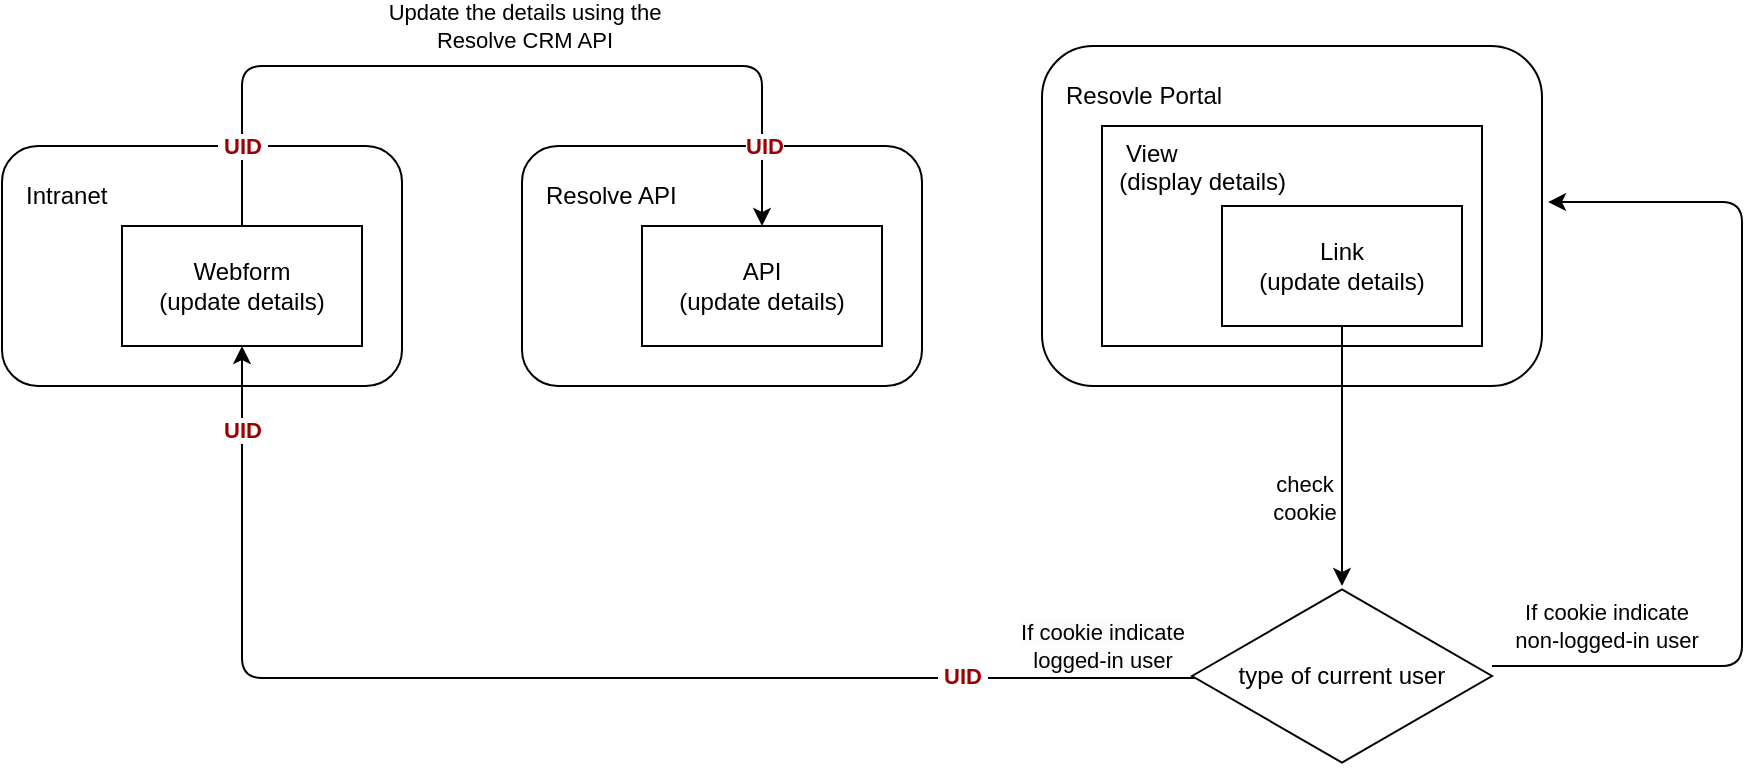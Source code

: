 <mxfile>
    <diagram id="j5Iltt6aX2gJKEkjgmRw" name="Page-1">
        <mxGraphModel dx="1146" dy="978" grid="1" gridSize="10" guides="1" tooltips="1" connect="1" arrows="1" fold="1" page="1" pageScale="1" pageWidth="850" pageHeight="1100" math="0" shadow="0">
            <root>
                <mxCell id="0"/>
                <mxCell id="1" parent="0"/>
                <mxCell id="2" value="&lt;p style=&quot;line-height: 100%;&quot;&gt;&amp;nbsp; &amp;nbsp;Intranet&amp;nbsp;&lt;/p&gt;" style="rounded=1;whiteSpace=wrap;html=1;align=left;labelPosition=center;verticalLabelPosition=middle;verticalAlign=top;" vertex="1" parent="1">
                    <mxGeometry x="200" y="260" width="200" height="120" as="geometry"/>
                </mxCell>
                <mxCell id="3" value="Webform&lt;br&gt;(update details)" style="rounded=0;whiteSpace=wrap;html=1;" vertex="1" parent="1">
                    <mxGeometry x="260" y="300" width="120" height="60" as="geometry"/>
                </mxCell>
                <mxCell id="4" value="&lt;p style=&quot;line-height: 100%;&quot;&gt;&amp;nbsp; &amp;nbsp;Resovle Portal&lt;/p&gt;" style="rounded=1;whiteSpace=wrap;html=1;align=left;labelPosition=center;verticalLabelPosition=middle;verticalAlign=top;" vertex="1" parent="1">
                    <mxGeometry x="720" y="210" width="250" height="170" as="geometry"/>
                </mxCell>
                <mxCell id="5" value="&lt;p style=&quot;line-height: 100%;&quot;&gt;&amp;nbsp; &amp;nbsp;Resolve API&lt;/p&gt;" style="rounded=1;whiteSpace=wrap;html=1;align=left;labelPosition=center;verticalLabelPosition=middle;verticalAlign=top;" vertex="1" parent="1">
                    <mxGeometry x="460" y="260" width="200" height="120" as="geometry"/>
                </mxCell>
                <mxCell id="11" style="edgeStyle=orthogonalEdgeStyle;html=1;exitX=0.013;exitY=0.511;exitDx=0;exitDy=0;exitPerimeter=0;" edge="1" parent="1" source="17" target="3">
                    <mxGeometry relative="1" as="geometry">
                        <mxPoint x="790" y="730" as="sourcePoint"/>
                        <Array as="points">
                            <mxPoint x="320" y="526"/>
                        </Array>
                    </mxGeometry>
                </mxCell>
                <mxCell id="18" value="&lt;font style=&quot;font-size: 11px;&quot;&gt;&lt;span style=&quot;background-color: rgb(251, 251, 251);&quot;&gt;If cookie indicate &lt;br&gt;logged-in user&lt;/span&gt;&lt;br&gt;&lt;/font&gt;" style="edgeLabel;html=1;align=center;verticalAlign=middle;resizable=0;points=[];" vertex="1" connectable="0" parent="11">
                    <mxGeometry x="-0.468" y="-1" relative="1" as="geometry">
                        <mxPoint x="124" y="-15" as="offset"/>
                    </mxGeometry>
                </mxCell>
                <mxCell id="26" value="&lt;b&gt;&lt;font color=&quot;#990000&quot;&gt;&amp;nbsp;UID&amp;nbsp;&lt;/font&gt;&lt;/b&gt;" style="edgeLabel;html=1;align=center;verticalAlign=middle;resizable=0;points=[];fontSize=11;" vertex="1" connectable="0" parent="11">
                    <mxGeometry x="-0.622" y="-1" relative="1" as="geometry">
                        <mxPoint x="4" as="offset"/>
                    </mxGeometry>
                </mxCell>
                <mxCell id="27" value="&lt;b&gt;UID&lt;/b&gt;" style="edgeLabel;html=1;align=center;verticalAlign=middle;resizable=0;points=[];fontSize=11;fontColor=#990000;" vertex="1" connectable="0" parent="11">
                    <mxGeometry x="0.869" relative="1" as="geometry">
                        <mxPoint as="offset"/>
                    </mxGeometry>
                </mxCell>
                <mxCell id="12" value="API&lt;br&gt;(update details)" style="rounded=0;whiteSpace=wrap;html=1;" vertex="1" parent="1">
                    <mxGeometry x="520" y="300" width="120" height="60" as="geometry"/>
                </mxCell>
                <mxCell id="14" value="&amp;nbsp; &amp;nbsp;View&lt;br&gt;&amp;nbsp; (display details)" style="rounded=0;whiteSpace=wrap;html=1;verticalAlign=top;align=left;" vertex="1" parent="1">
                    <mxGeometry x="750" y="250" width="190" height="110" as="geometry"/>
                </mxCell>
                <mxCell id="16" style="edgeStyle=orthogonalEdgeStyle;html=1;exitX=0.5;exitY=1;exitDx=0;exitDy=0;" edge="1" parent="1" source="15">
                    <mxGeometry relative="1" as="geometry">
                        <mxPoint x="870" y="480" as="targetPoint"/>
                    </mxGeometry>
                </mxCell>
                <mxCell id="25" value="check &lt;br&gt;cookie" style="edgeLabel;html=1;align=center;verticalAlign=middle;resizable=0;points=[];fontSize=11;" vertex="1" connectable="0" parent="16">
                    <mxGeometry x="0.317" y="-1" relative="1" as="geometry">
                        <mxPoint x="-19" as="offset"/>
                    </mxGeometry>
                </mxCell>
                <mxCell id="15" value="Link&lt;br&gt;(update details)" style="rounded=0;whiteSpace=wrap;html=1;" vertex="1" parent="1">
                    <mxGeometry x="810" y="290" width="120" height="60" as="geometry"/>
                </mxCell>
                <mxCell id="19" style="edgeStyle=orthogonalEdgeStyle;html=1;entryX=1.012;entryY=0.459;entryDx=0;entryDy=0;entryPerimeter=0;" edge="1" parent="1" source="17" target="4">
                    <mxGeometry relative="1" as="geometry">
                        <Array as="points">
                            <mxPoint x="1070" y="520"/>
                            <mxPoint x="1070" y="288"/>
                        </Array>
                    </mxGeometry>
                </mxCell>
                <mxCell id="20" value="If cookie indicate&lt;br style=&quot;border-color: var(--border-color);&quot;&gt;non-logged-in user" style="edgeLabel;html=1;align=center;verticalAlign=middle;resizable=0;points=[];labelBackgroundColor=none;" vertex="1" connectable="0" parent="19">
                    <mxGeometry x="-0.748" y="3" relative="1" as="geometry">
                        <mxPoint y="-17" as="offset"/>
                    </mxGeometry>
                </mxCell>
                <mxCell id="17" value="type of current user" style="html=1;whiteSpace=wrap;aspect=fixed;shape=isoRectangle;" vertex="1" parent="1">
                    <mxGeometry x="795" y="480" width="150" height="90" as="geometry"/>
                </mxCell>
                <mxCell id="21" style="edgeStyle=orthogonalEdgeStyle;html=1;fontSize=11;" edge="1" parent="1" target="12">
                    <mxGeometry relative="1" as="geometry">
                        <mxPoint x="320" y="300" as="sourcePoint"/>
                        <Array as="points">
                            <mxPoint x="320" y="220"/>
                            <mxPoint x="580" y="220"/>
                        </Array>
                    </mxGeometry>
                </mxCell>
                <mxCell id="22" value="Update the details using the &lt;br&gt;Resolve CRM API" style="edgeLabel;html=1;align=center;verticalAlign=middle;resizable=0;points=[];fontSize=11;" vertex="1" connectable="0" parent="21">
                    <mxGeometry x="0.054" y="-2" relative="1" as="geometry">
                        <mxPoint x="-1" y="-22" as="offset"/>
                    </mxGeometry>
                </mxCell>
                <mxCell id="28" value="&lt;b&gt;&amp;nbsp;UID&amp;nbsp;&lt;/b&gt;" style="edgeLabel;html=1;align=center;verticalAlign=middle;resizable=0;points=[];fontSize=11;fontColor=#990000;" vertex="1" connectable="0" parent="21">
                    <mxGeometry x="-0.806" relative="1" as="geometry">
                        <mxPoint as="offset"/>
                    </mxGeometry>
                </mxCell>
                <mxCell id="29" value="&lt;b&gt;UID&lt;/b&gt;" style="edgeLabel;html=1;align=center;verticalAlign=middle;resizable=0;points=[];fontSize=11;fontColor=#990000;" vertex="1" connectable="0" parent="21">
                    <mxGeometry x="0.727" y="1" relative="1" as="geometry">
                        <mxPoint y="17" as="offset"/>
                    </mxGeometry>
                </mxCell>
            </root>
        </mxGraphModel>
    </diagram>
</mxfile>